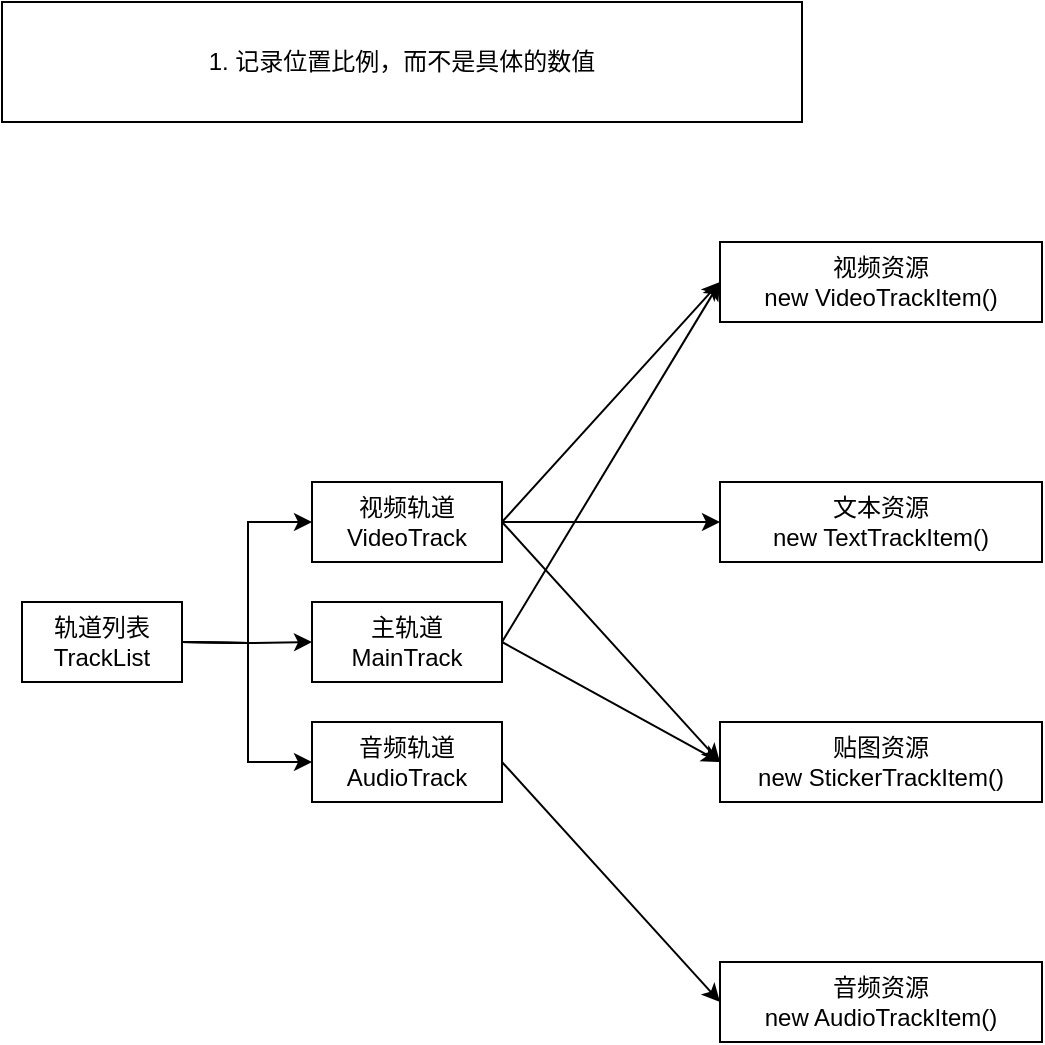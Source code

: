 <mxfile version="21.6.8" type="github">
  <diagram name="第 1 页" id="HQ5Mhwgg6kgNgKxpsnN6">
    <mxGraphModel dx="1195" dy="630" grid="1" gridSize="10" guides="1" tooltips="1" connect="1" arrows="1" fold="1" page="1" pageScale="1" pageWidth="827" pageHeight="1169" math="0" shadow="0">
      <root>
        <mxCell id="0" />
        <mxCell id="1" parent="0" />
        <mxCell id="nDaIwYwz0RSqTPJFqi4j-1" value="视频资源&lt;br&gt;new VideoTrackItem()" style="rounded=0;whiteSpace=wrap;html=1;" vertex="1" parent="1">
          <mxGeometry x="359" y="120" width="161" height="40" as="geometry" />
        </mxCell>
        <mxCell id="nDaIwYwz0RSqTPJFqi4j-2" value="1. 记录位置比例，而不是具体的数值" style="rounded=0;whiteSpace=wrap;html=1;" vertex="1" parent="1">
          <mxGeometry width="400" height="60" as="geometry" />
        </mxCell>
        <mxCell id="nDaIwYwz0RSqTPJFqi4j-5" style="edgeStyle=orthogonalEdgeStyle;rounded=0;orthogonalLoop=1;jettySize=auto;html=1;entryX=0;entryY=0.5;entryDx=0;entryDy=0;" edge="1" parent="1" target="nDaIwYwz0RSqTPJFqi4j-4">
          <mxGeometry relative="1" as="geometry">
            <mxPoint x="90" y="320" as="sourcePoint" />
          </mxGeometry>
        </mxCell>
        <mxCell id="nDaIwYwz0RSqTPJFqi4j-8" style="edgeStyle=orthogonalEdgeStyle;rounded=0;orthogonalLoop=1;jettySize=auto;html=1;entryX=0;entryY=0.5;entryDx=0;entryDy=0;" edge="1" parent="1" target="nDaIwYwz0RSqTPJFqi4j-7">
          <mxGeometry relative="1" as="geometry">
            <mxPoint x="90" y="320" as="sourcePoint" />
          </mxGeometry>
        </mxCell>
        <mxCell id="nDaIwYwz0RSqTPJFqi4j-10" style="edgeStyle=orthogonalEdgeStyle;rounded=0;orthogonalLoop=1;jettySize=auto;html=1;entryX=0;entryY=0.5;entryDx=0;entryDy=0;" edge="1" parent="1" target="nDaIwYwz0RSqTPJFqi4j-9">
          <mxGeometry relative="1" as="geometry">
            <mxPoint x="90" y="320" as="sourcePoint" />
          </mxGeometry>
        </mxCell>
        <mxCell id="nDaIwYwz0RSqTPJFqi4j-3" value="轨道列表&lt;br&gt;TrackList" style="rounded=0;whiteSpace=wrap;html=1;" vertex="1" parent="1">
          <mxGeometry x="10" y="300" width="80" height="40" as="geometry" />
        </mxCell>
        <mxCell id="nDaIwYwz0RSqTPJFqi4j-4" value="主轨道&lt;br&gt;MainTrack" style="rounded=0;whiteSpace=wrap;html=1;" vertex="1" parent="1">
          <mxGeometry x="155" y="300" width="95" height="40" as="geometry" />
        </mxCell>
        <mxCell id="nDaIwYwz0RSqTPJFqi4j-7" value="视频轨道&lt;br&gt;VideoTrack" style="rounded=0;whiteSpace=wrap;html=1;" vertex="1" parent="1">
          <mxGeometry x="155" y="240" width="95" height="40" as="geometry" />
        </mxCell>
        <mxCell id="nDaIwYwz0RSqTPJFqi4j-9" value="音频轨道&lt;br&gt;AudioTrack" style="rounded=0;whiteSpace=wrap;html=1;" vertex="1" parent="1">
          <mxGeometry x="155" y="360" width="95" height="40" as="geometry" />
        </mxCell>
        <mxCell id="nDaIwYwz0RSqTPJFqi4j-13" value="文本资源&lt;br&gt;new TextTrackItem()" style="rounded=0;whiteSpace=wrap;html=1;" vertex="1" parent="1">
          <mxGeometry x="359" y="240" width="161" height="40" as="geometry" />
        </mxCell>
        <mxCell id="nDaIwYwz0RSqTPJFqi4j-15" value="音频资源&lt;br&gt;new AudioTrackItem()" style="rounded=0;whiteSpace=wrap;html=1;" vertex="1" parent="1">
          <mxGeometry x="359" y="480" width="161" height="40" as="geometry" />
        </mxCell>
        <mxCell id="nDaIwYwz0RSqTPJFqi4j-16" value="贴图资源&lt;br&gt;new StickerTrackItem()" style="rounded=0;whiteSpace=wrap;html=1;" vertex="1" parent="1">
          <mxGeometry x="359" y="360" width="161" height="40" as="geometry" />
        </mxCell>
        <mxCell id="nDaIwYwz0RSqTPJFqi4j-31" value="" style="endArrow=classic;html=1;rounded=0;entryX=0;entryY=0.5;entryDx=0;entryDy=0;" edge="1" parent="1" target="nDaIwYwz0RSqTPJFqi4j-1">
          <mxGeometry width="50" height="50" relative="1" as="geometry">
            <mxPoint x="250" y="260" as="sourcePoint" />
            <mxPoint x="300" y="210" as="targetPoint" />
          </mxGeometry>
        </mxCell>
        <mxCell id="nDaIwYwz0RSqTPJFqi4j-32" value="" style="endArrow=classic;html=1;rounded=0;entryX=0;entryY=0.5;entryDx=0;entryDy=0;exitX=1;exitY=0.5;exitDx=0;exitDy=0;" edge="1" parent="1" source="nDaIwYwz0RSqTPJFqi4j-7" target="nDaIwYwz0RSqTPJFqi4j-13">
          <mxGeometry width="50" height="50" relative="1" as="geometry">
            <mxPoint x="270" y="290" as="sourcePoint" />
            <mxPoint x="379" y="230" as="targetPoint" />
          </mxGeometry>
        </mxCell>
        <mxCell id="nDaIwYwz0RSqTPJFqi4j-33" value="" style="endArrow=classic;html=1;rounded=0;entryX=0;entryY=0.5;entryDx=0;entryDy=0;" edge="1" parent="1" target="nDaIwYwz0RSqTPJFqi4j-16">
          <mxGeometry width="50" height="50" relative="1" as="geometry">
            <mxPoint x="250" y="260" as="sourcePoint" />
            <mxPoint x="359" y="320" as="targetPoint" />
          </mxGeometry>
        </mxCell>
        <mxCell id="nDaIwYwz0RSqTPJFqi4j-34" value="" style="endArrow=classic;html=1;rounded=0;entryX=0;entryY=0.5;entryDx=0;entryDy=0;" edge="1" parent="1" target="nDaIwYwz0RSqTPJFqi4j-1">
          <mxGeometry width="50" height="50" relative="1" as="geometry">
            <mxPoint x="250" y="320" as="sourcePoint" />
            <mxPoint x="359" y="420" as="targetPoint" />
          </mxGeometry>
        </mxCell>
        <mxCell id="nDaIwYwz0RSqTPJFqi4j-35" value="" style="endArrow=classic;html=1;rounded=0;exitX=1;exitY=0.5;exitDx=0;exitDy=0;entryX=0;entryY=0.5;entryDx=0;entryDy=0;" edge="1" parent="1" source="nDaIwYwz0RSqTPJFqi4j-4" target="nDaIwYwz0RSqTPJFqi4j-16">
          <mxGeometry width="50" height="50" relative="1" as="geometry">
            <mxPoint x="260" y="330" as="sourcePoint" />
            <mxPoint x="360" y="360" as="targetPoint" />
          </mxGeometry>
        </mxCell>
        <mxCell id="nDaIwYwz0RSqTPJFqi4j-37" value="" style="endArrow=classic;html=1;rounded=0;exitX=1;exitY=0.5;exitDx=0;exitDy=0;entryX=0;entryY=0.5;entryDx=0;entryDy=0;" edge="1" parent="1" target="nDaIwYwz0RSqTPJFqi4j-15">
          <mxGeometry width="50" height="50" relative="1" as="geometry">
            <mxPoint x="250" y="380" as="sourcePoint" />
            <mxPoint x="360" y="420" as="targetPoint" />
          </mxGeometry>
        </mxCell>
      </root>
    </mxGraphModel>
  </diagram>
</mxfile>
